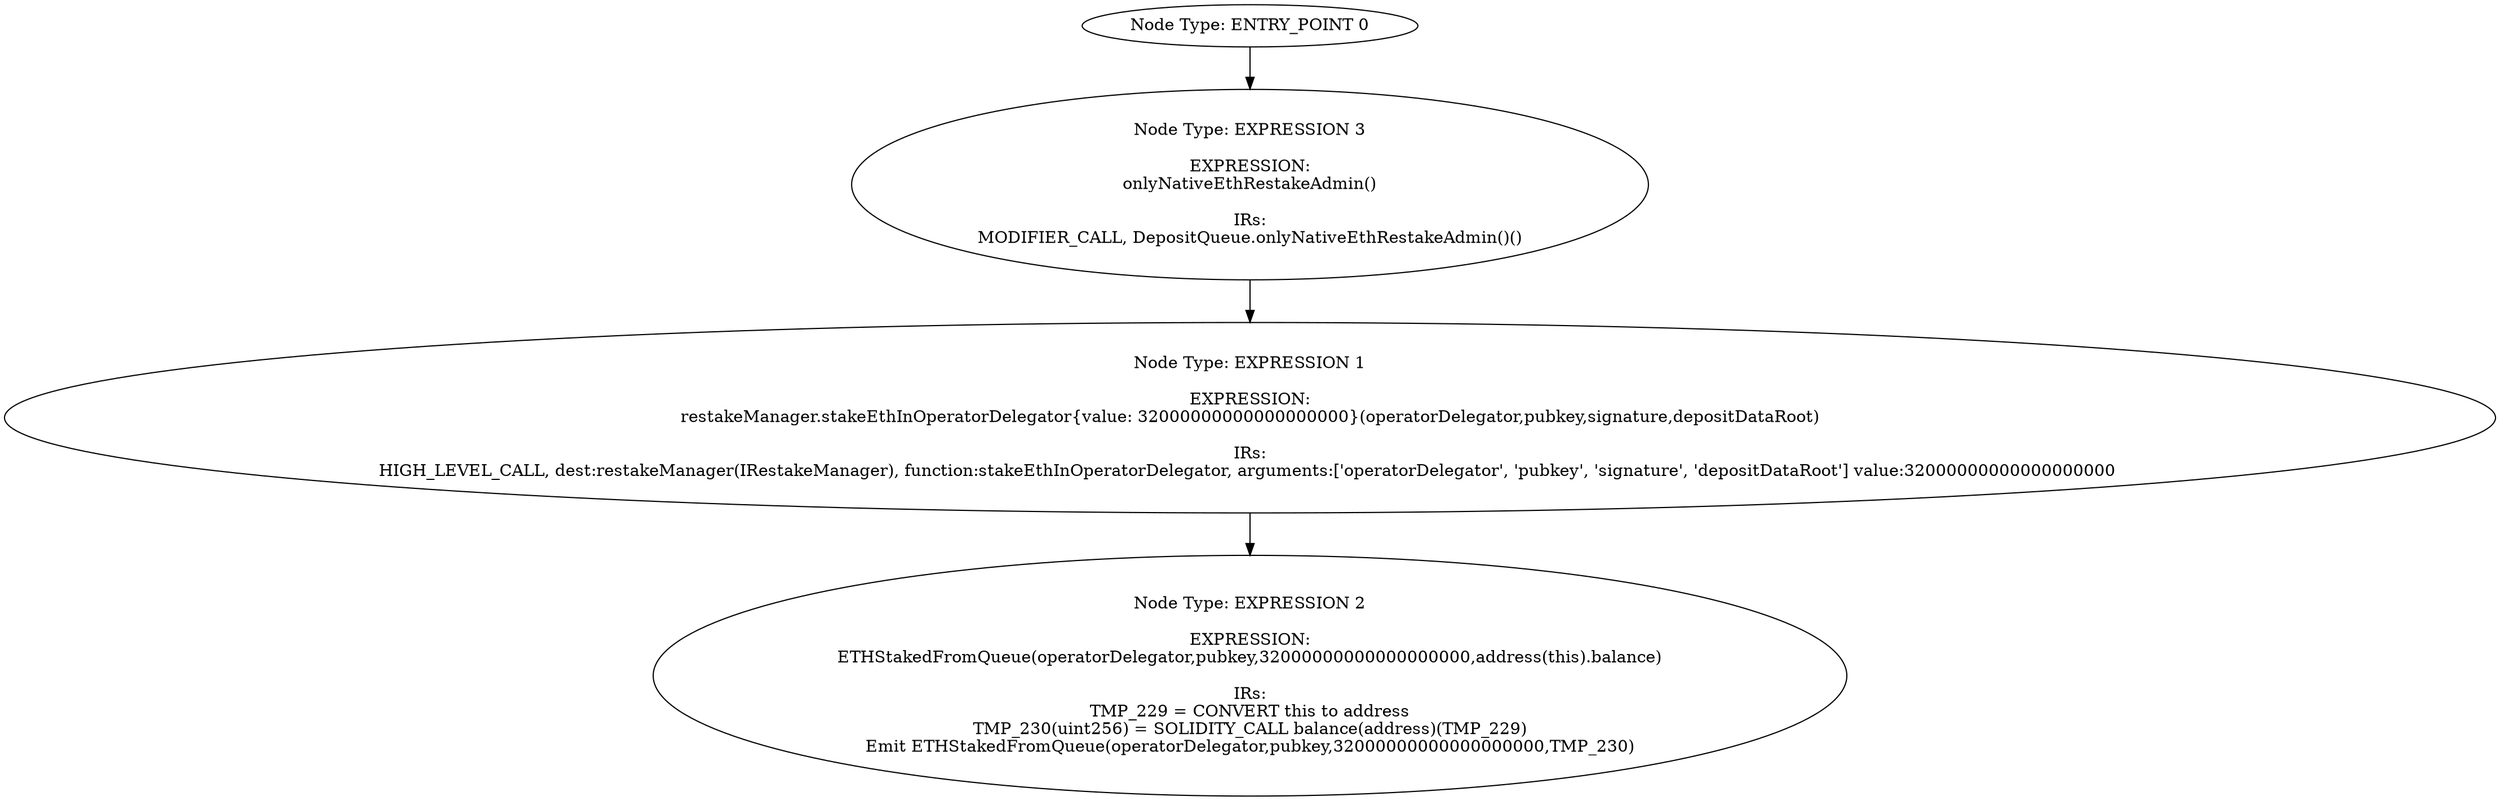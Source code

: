 digraph{
0[label="Node Type: ENTRY_POINT 0
"];
0->3;
1[label="Node Type: EXPRESSION 1

EXPRESSION:
restakeManager.stakeEthInOperatorDelegator{value: 32000000000000000000}(operatorDelegator,pubkey,signature,depositDataRoot)

IRs:
HIGH_LEVEL_CALL, dest:restakeManager(IRestakeManager), function:stakeEthInOperatorDelegator, arguments:['operatorDelegator', 'pubkey', 'signature', 'depositDataRoot'] value:32000000000000000000 "];
1->2;
2[label="Node Type: EXPRESSION 2

EXPRESSION:
ETHStakedFromQueue(operatorDelegator,pubkey,32000000000000000000,address(this).balance)

IRs:
TMP_229 = CONVERT this to address
TMP_230(uint256) = SOLIDITY_CALL balance(address)(TMP_229)
Emit ETHStakedFromQueue(operatorDelegator,pubkey,32000000000000000000,TMP_230)"];
3[label="Node Type: EXPRESSION 3

EXPRESSION:
onlyNativeEthRestakeAdmin()

IRs:
MODIFIER_CALL, DepositQueue.onlyNativeEthRestakeAdmin()()"];
3->1;
}
